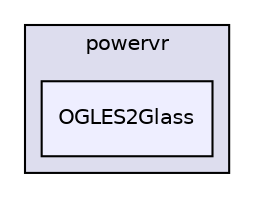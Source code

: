 digraph "PVR/SDK_3.4/Examples/Advanced/Glass/OGLES2/Build/Android/src/com/powervr/OGLES2Glass" {
  compound=true
  node [ fontsize="10", fontname="Helvetica"];
  edge [ labelfontsize="10", labelfontname="Helvetica"];
  subgraph clusterdir_a0434ffa374c3fc4e3d4362d8f07c1f5 {
    graph [ bgcolor="#ddddee", pencolor="black", label="powervr" fontname="Helvetica", fontsize="10", URL="dir_a0434ffa374c3fc4e3d4362d8f07c1f5.html"]
  dir_7fcf560de66b0f6c2ea42430093f2257 [shape=box, label="OGLES2Glass", style="filled", fillcolor="#eeeeff", pencolor="black", URL="dir_7fcf560de66b0f6c2ea42430093f2257.html"];
  }
}
